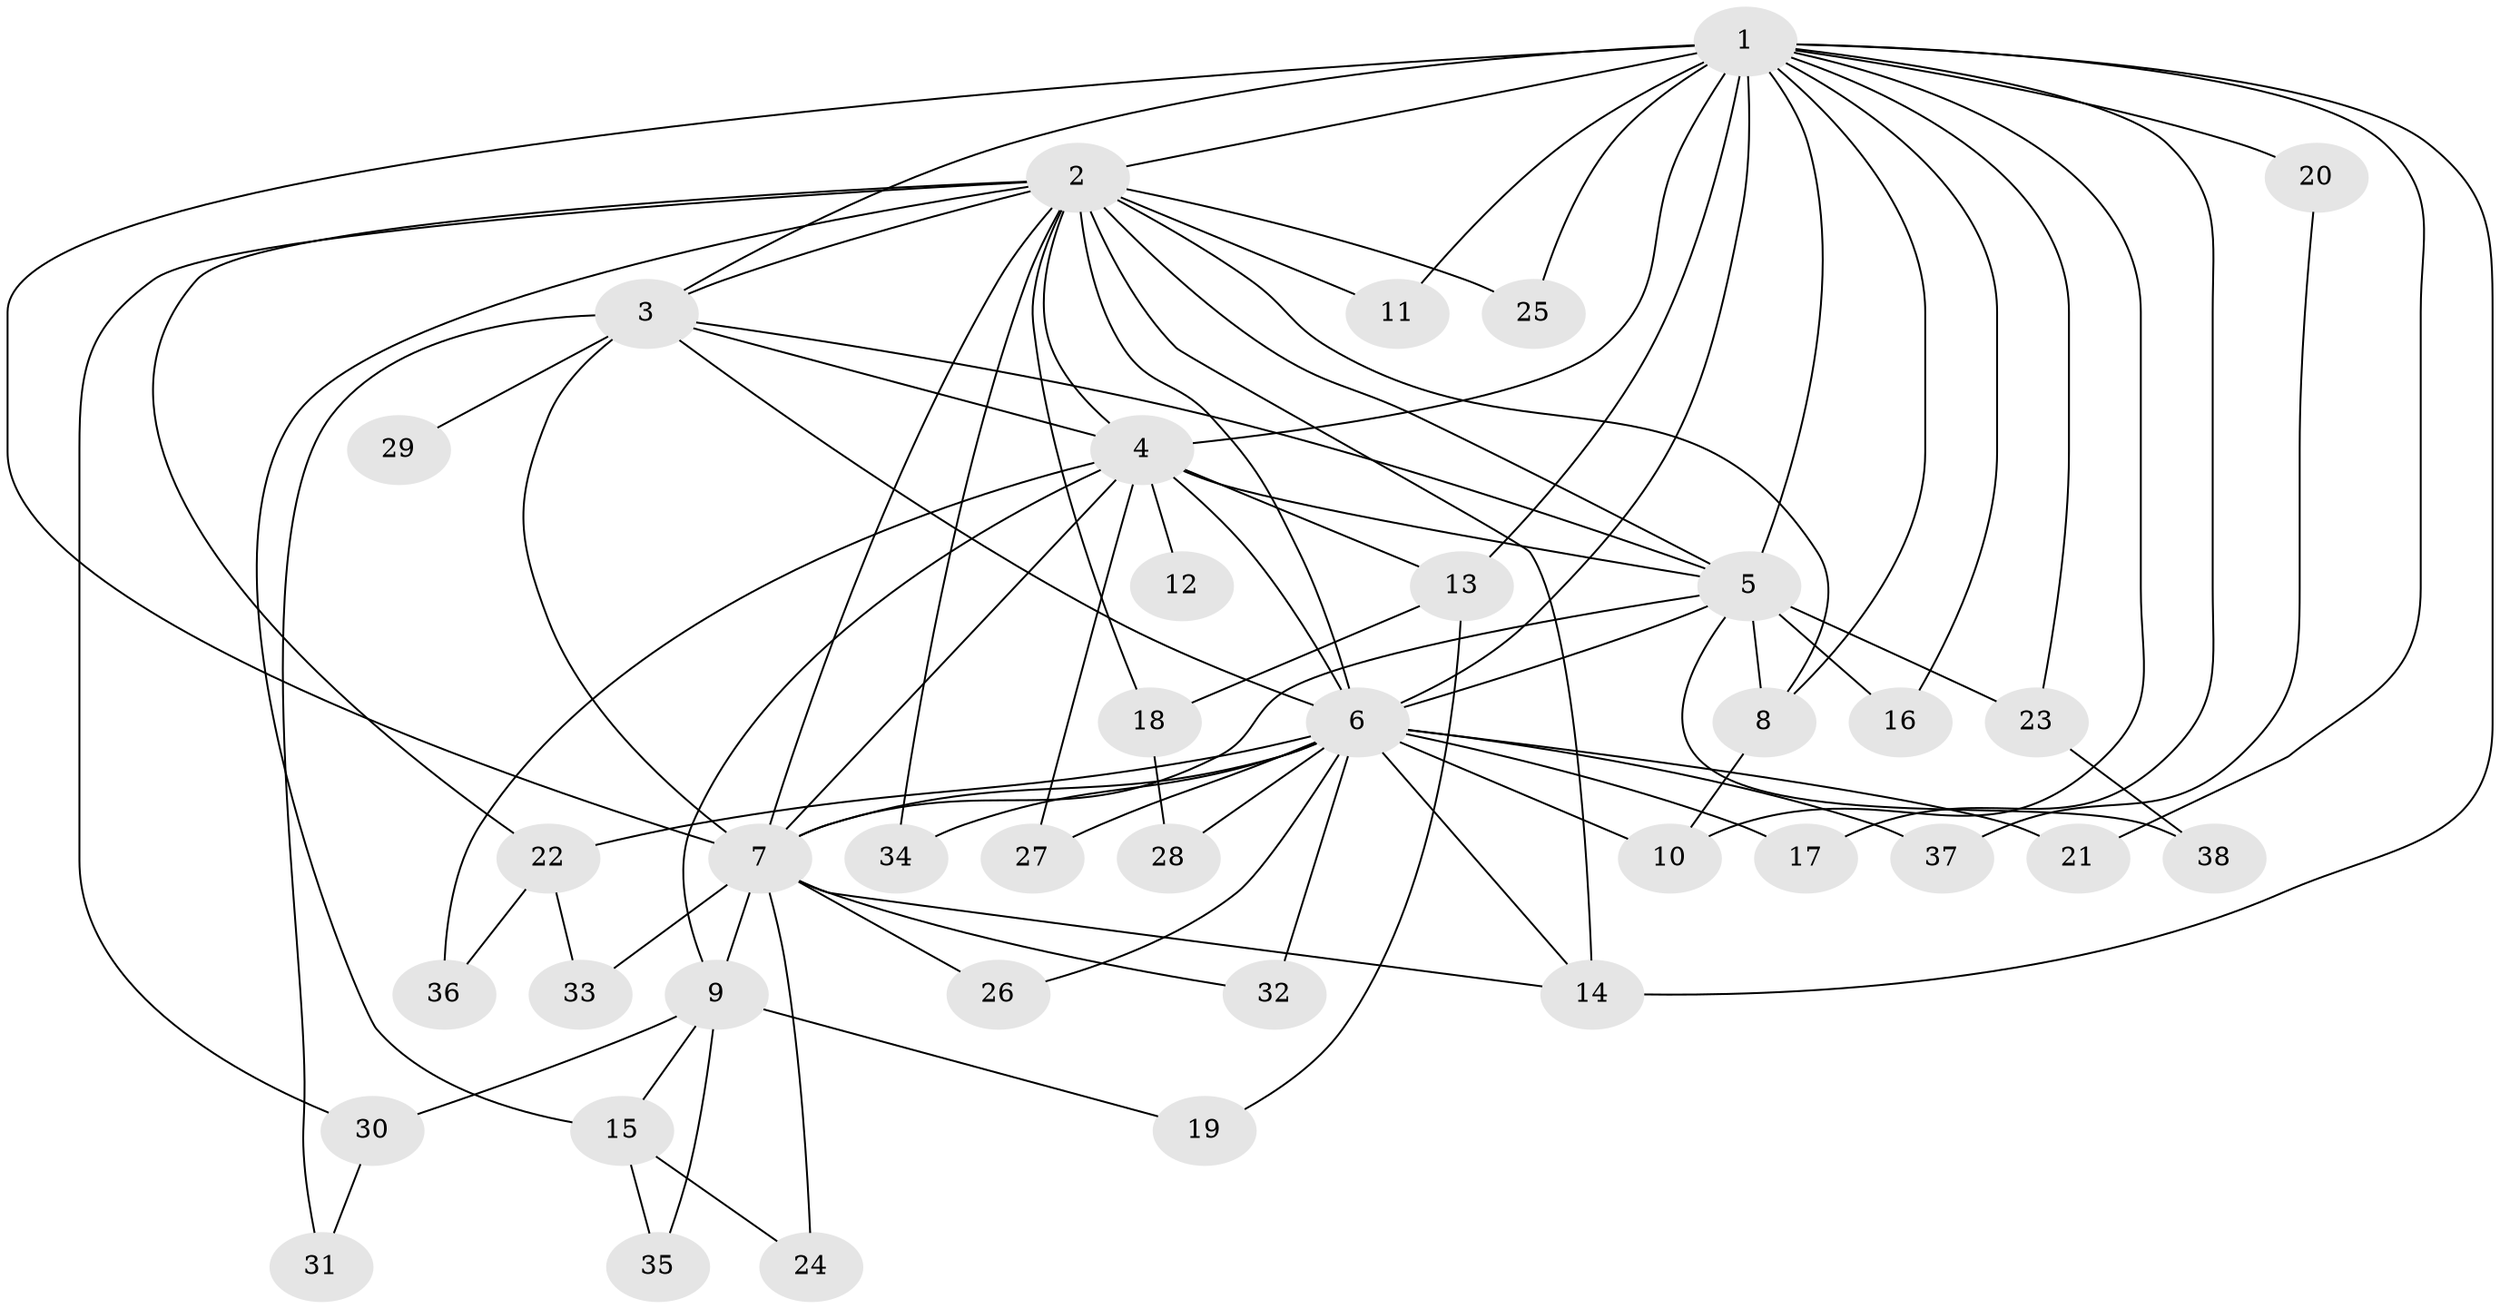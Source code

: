 // original degree distribution, {18: 0.018867924528301886, 16: 0.07547169811320754, 12: 0.018867924528301886, 14: 0.03773584905660377, 11: 0.018867924528301886, 23: 0.018867924528301886, 3: 0.16981132075471697, 6: 0.018867924528301886, 2: 0.5660377358490566, 5: 0.018867924528301886, 4: 0.03773584905660377}
// Generated by graph-tools (version 1.1) at 2025/49/03/04/25 22:49:22]
// undirected, 38 vertices, 84 edges
graph export_dot {
  node [color=gray90,style=filled];
  1;
  2;
  3;
  4;
  5;
  6;
  7;
  8;
  9;
  10;
  11;
  12;
  13;
  14;
  15;
  16;
  17;
  18;
  19;
  20;
  21;
  22;
  23;
  24;
  25;
  26;
  27;
  28;
  29;
  30;
  31;
  32;
  33;
  34;
  35;
  36;
  37;
  38;
  1 -- 2 [weight=4.0];
  1 -- 3 [weight=2.0];
  1 -- 4 [weight=3.0];
  1 -- 5 [weight=2.0];
  1 -- 6 [weight=4.0];
  1 -- 7 [weight=2.0];
  1 -- 8 [weight=1.0];
  1 -- 10 [weight=1.0];
  1 -- 11 [weight=1.0];
  1 -- 13 [weight=2.0];
  1 -- 14 [weight=1.0];
  1 -- 16 [weight=1.0];
  1 -- 17 [weight=1.0];
  1 -- 20 [weight=2.0];
  1 -- 21 [weight=1.0];
  1 -- 23 [weight=1.0];
  1 -- 25 [weight=1.0];
  2 -- 3 [weight=2.0];
  2 -- 4 [weight=2.0];
  2 -- 5 [weight=3.0];
  2 -- 6 [weight=4.0];
  2 -- 7 [weight=2.0];
  2 -- 8 [weight=1.0];
  2 -- 11 [weight=1.0];
  2 -- 14 [weight=1.0];
  2 -- 15 [weight=1.0];
  2 -- 18 [weight=1.0];
  2 -- 22 [weight=1.0];
  2 -- 25 [weight=1.0];
  2 -- 30 [weight=1.0];
  2 -- 34 [weight=1.0];
  3 -- 4 [weight=1.0];
  3 -- 5 [weight=1.0];
  3 -- 6 [weight=4.0];
  3 -- 7 [weight=1.0];
  3 -- 29 [weight=1.0];
  3 -- 31 [weight=1.0];
  4 -- 5 [weight=1.0];
  4 -- 6 [weight=2.0];
  4 -- 7 [weight=1.0];
  4 -- 9 [weight=1.0];
  4 -- 12 [weight=1.0];
  4 -- 13 [weight=1.0];
  4 -- 27 [weight=1.0];
  4 -- 36 [weight=1.0];
  5 -- 6 [weight=2.0];
  5 -- 7 [weight=1.0];
  5 -- 8 [weight=1.0];
  5 -- 16 [weight=1.0];
  5 -- 23 [weight=1.0];
  5 -- 38 [weight=1.0];
  6 -- 7 [weight=3.0];
  6 -- 10 [weight=1.0];
  6 -- 14 [weight=1.0];
  6 -- 17 [weight=1.0];
  6 -- 21 [weight=1.0];
  6 -- 22 [weight=1.0];
  6 -- 26 [weight=1.0];
  6 -- 27 [weight=1.0];
  6 -- 28 [weight=1.0];
  6 -- 32 [weight=1.0];
  6 -- 34 [weight=1.0];
  6 -- 37 [weight=1.0];
  7 -- 9 [weight=1.0];
  7 -- 14 [weight=1.0];
  7 -- 24 [weight=1.0];
  7 -- 26 [weight=1.0];
  7 -- 32 [weight=1.0];
  7 -- 33 [weight=1.0];
  8 -- 10 [weight=1.0];
  9 -- 15 [weight=1.0];
  9 -- 19 [weight=1.0];
  9 -- 30 [weight=1.0];
  9 -- 35 [weight=1.0];
  13 -- 18 [weight=1.0];
  13 -- 19 [weight=1.0];
  15 -- 24 [weight=1.0];
  15 -- 35 [weight=1.0];
  18 -- 28 [weight=1.0];
  20 -- 37 [weight=1.0];
  22 -- 33 [weight=1.0];
  22 -- 36 [weight=1.0];
  23 -- 38 [weight=1.0];
  30 -- 31 [weight=1.0];
}
